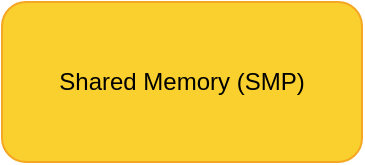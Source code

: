 <?xml version="1.0" encoding="UTF-8"?>
<mxfile>
  <diagram name="Page-1">
    <mxGraphModel dx="1018" dy="666" grid="1" gridSize="10" guides="1" tooltips="1" connect="1" arrows="1" fold="1" page="1" pageScale="1" pageWidth="827" pageHeight="1169" math="0" shadow="0">
      <root>
        <mxCell id="0" value="Page-1" style="group" vertex="1" connectable="0">
          <mxGeometry x="0" y="0" width="827" height="1169" as="geometry" />
        </mxCell>
        <mxCell id="1" value="Multiple Processor Architecture" style="group" vertex="1" connectable="0">
          <mxGeometry x="100" y="100" width="500" height="300" as="geometry" />
        </mxCell>
        <mxCell id="2" value="Processor 1" style="rounded=1;whiteSpace=wrap;html=1;fillColor=#D5E8D4;strokeColor=#006400;" vertex="1" connectable="0">
          <mxGeometry x="40" y="60" width="120" height="60" as="geometry" />
        </mxCell>
        <mxCell id="3" value="Processor 2" style="rounded=1;whiteSpace=wrap;html=1;fillColor=#D5E8D4;strokeColor=#006400;" vertex="1" connectable="0">
          <mxGeometry x="200" y="60" width="120" height="60" as="geometry" />
        </mxCell>
        <mxCell id="4" value="Processor 3" style="rounded=1;whiteSpace=wrap;html=1;fillColor=#D5E8D4;strokeColor=#006400;" vertex="1" connectable="0">
          <mxGeometry x="360" y="60" width="120" height="60" as="geometry" />
        </mxCell>
        <mxCell id="5" value="Processor 4" style="rounded=1;whiteSpace=wrap;html=1;fillColor=#D5E8D4;strokeColor=#006400;" vertex="1" connectable="0">
          <mxGeometry x="520" y="60" width="120" height="60" as="geometry" />
        </mxCell>
        <mxCell id="6" value="Shared Memory" style="rounded=1;whiteSpace=wrap;html=1;fillColor=#FAD02E;strokeColor=#F5A623;" vertex="1" connectable="0">
          <mxGeometry x="230" y="200" width="180" height="80" as="geometry" />
        </mxCell>
        <mxCell id="7" value="Symmetric Multiprocessor Architecture" style="group" vertex="1" connectable="0">
          <mxGeometry x="100" y="450" width="500" height="300" as="geometry" />
        </mxCell>
        <mxCell id="8" value="Processor 1 (SMP)" style="rounded=1;whiteSpace=wrap;html=1;fillColor=#D5E8D4;strokeColor=#006400;" vertex="1" connectable="0">
          <mxGeometry x="40" y="60" width="120" height="60" as="geometry" />
        </mxCell>
        <mxCell id="9" value="Processor 2 (SMP)" style="rounded=1;whiteSpace=wrap;html=1;fillColor=#D5E8D4;strokeColor=#006400;" vertex="1" connectable="0">
          <mxGeometry x="200" y="60" width="120" height="60" as="geometry" />
        </mxCell>
        <mxCell id="10" value="Processor 3 (SMP)" style="rounded=1;whiteSpace=wrap;html=1;fillColor=#D5E8D4;strokeColor=#006400;" vertex="1" connectable="0">
          <mxGeometry x="360" y="60" width="120" height="60" as="geometry" />
        </mxCell>
        <mxCell id="11" value="Processor 4 (SMP)" style="rounded=1;whiteSpace=wrap;html=1;fillColor=#D5E8D4;strokeColor=#006400;" vertex="1" connectable="0">
          <mxGeometry x="520" y="60" width="120" height="60" as="geometry" />
        </mxCell>
        <mxCell id="12" value="Shared Memory (SMP)" style="rounded=1;whiteSpace=wrap;html=1;fillColor=#FAD02E;strokeColor=#F5A623;" vertex="1" connectable="0">
          <mxGeometry x="230" y="200" width="180" height="80" as="geometry" />
        </mxCell>
        <mxCell id="13" style="edgeStyle=orthogonalEdgeStyle;rounded=0;orthogonal=1;jettySize=auto;html=1;exitX=0.5;exitY=1;exitDx=0;exitDy=0" edge="1" parent="1" source="2" target="6">
          <mxGeometry relative="1" as="geometry" />
        </mxCell>
        <mxCell id="14" style="edgeStyle=orthogonalEdgeStyle;rounded=0;orthogonal=1;jettySize=auto;html=1;exitX=0.5;exitY=1;exitDx=0;exitDy=0" edge="1" parent="1" source="3" target="6">
          <mxGeometry relative="1" as="geometry" />
        </mxCell>
        <mxCell id="15" style="edgeStyle=orthogonalEdgeStyle;rounded=0;orthogonal=1;jettySize=auto;html=1;exitX=0.5;exitY=1;exitDx=0;exitDy=0" edge="1" parent="1" source="4" target="6">
          <mxGeometry relative="1" as="geometry" />
        </mxCell>
        <mxCell id="16" style="edgeStyle=orthogonalEdgeStyle;rounded=0;orthogonal=1;jettySize=auto;html=1;exitX=0.5;exitY=1;exitDx=0;exitDy=0" edge="1" parent="1" source="5" target="6">
          <mxGeometry relative="1" as="geometry" />
        </mxCell>
        <mxCell id="17" style="edgeStyle=orthogonalEdgeStyle;rounded=0;orthogonal=1;jettySize=auto;html=1;exitX=0.5;exitY=1;exitDx=0;exitDy=0" edge="1" parent="1" source="8" target="12">
          <mxGeometry relative="1" as="geometry" />
        </mxCell>
        <mxCell id="18" style="edgeStyle=orthogonalEdgeStyle;rounded=0;orthogonal=1;jettySize=auto;html=1;exitX=0.5;exitY=1;exitDx=0;exitDy=0" edge="1" parent="1" source="9" target="12">
          <mxGeometry relative="1" as="geometry" />
        </mxCell>
        <mxCell id="19" style="edgeStyle=orthogonalEdgeStyle;rounded=0;orthogonal=1;jettySize=auto;html=1;exitX=0.5;exitY=1;exitDx=0;exitDy=0" edge="1" parent="1" source="10" target="12">
          <mxGeometry relative="1" as="geometry" />
        </mxCell>
        <mxCell id="20" style="edgeStyle=orthogonalEdgeStyle;rounded=0;orthogonal=1;jettySize=auto;html=1;exitX=0.5;exitY=1;exitDx=0;exitDy=0" edge="1" parent="1" source="11" target="12">
          <mxGeometry relative="1" as="geometry" />
        </mxCell>
      </root>
    </mxGraphModel>
  </diagram>
</mxfile>
